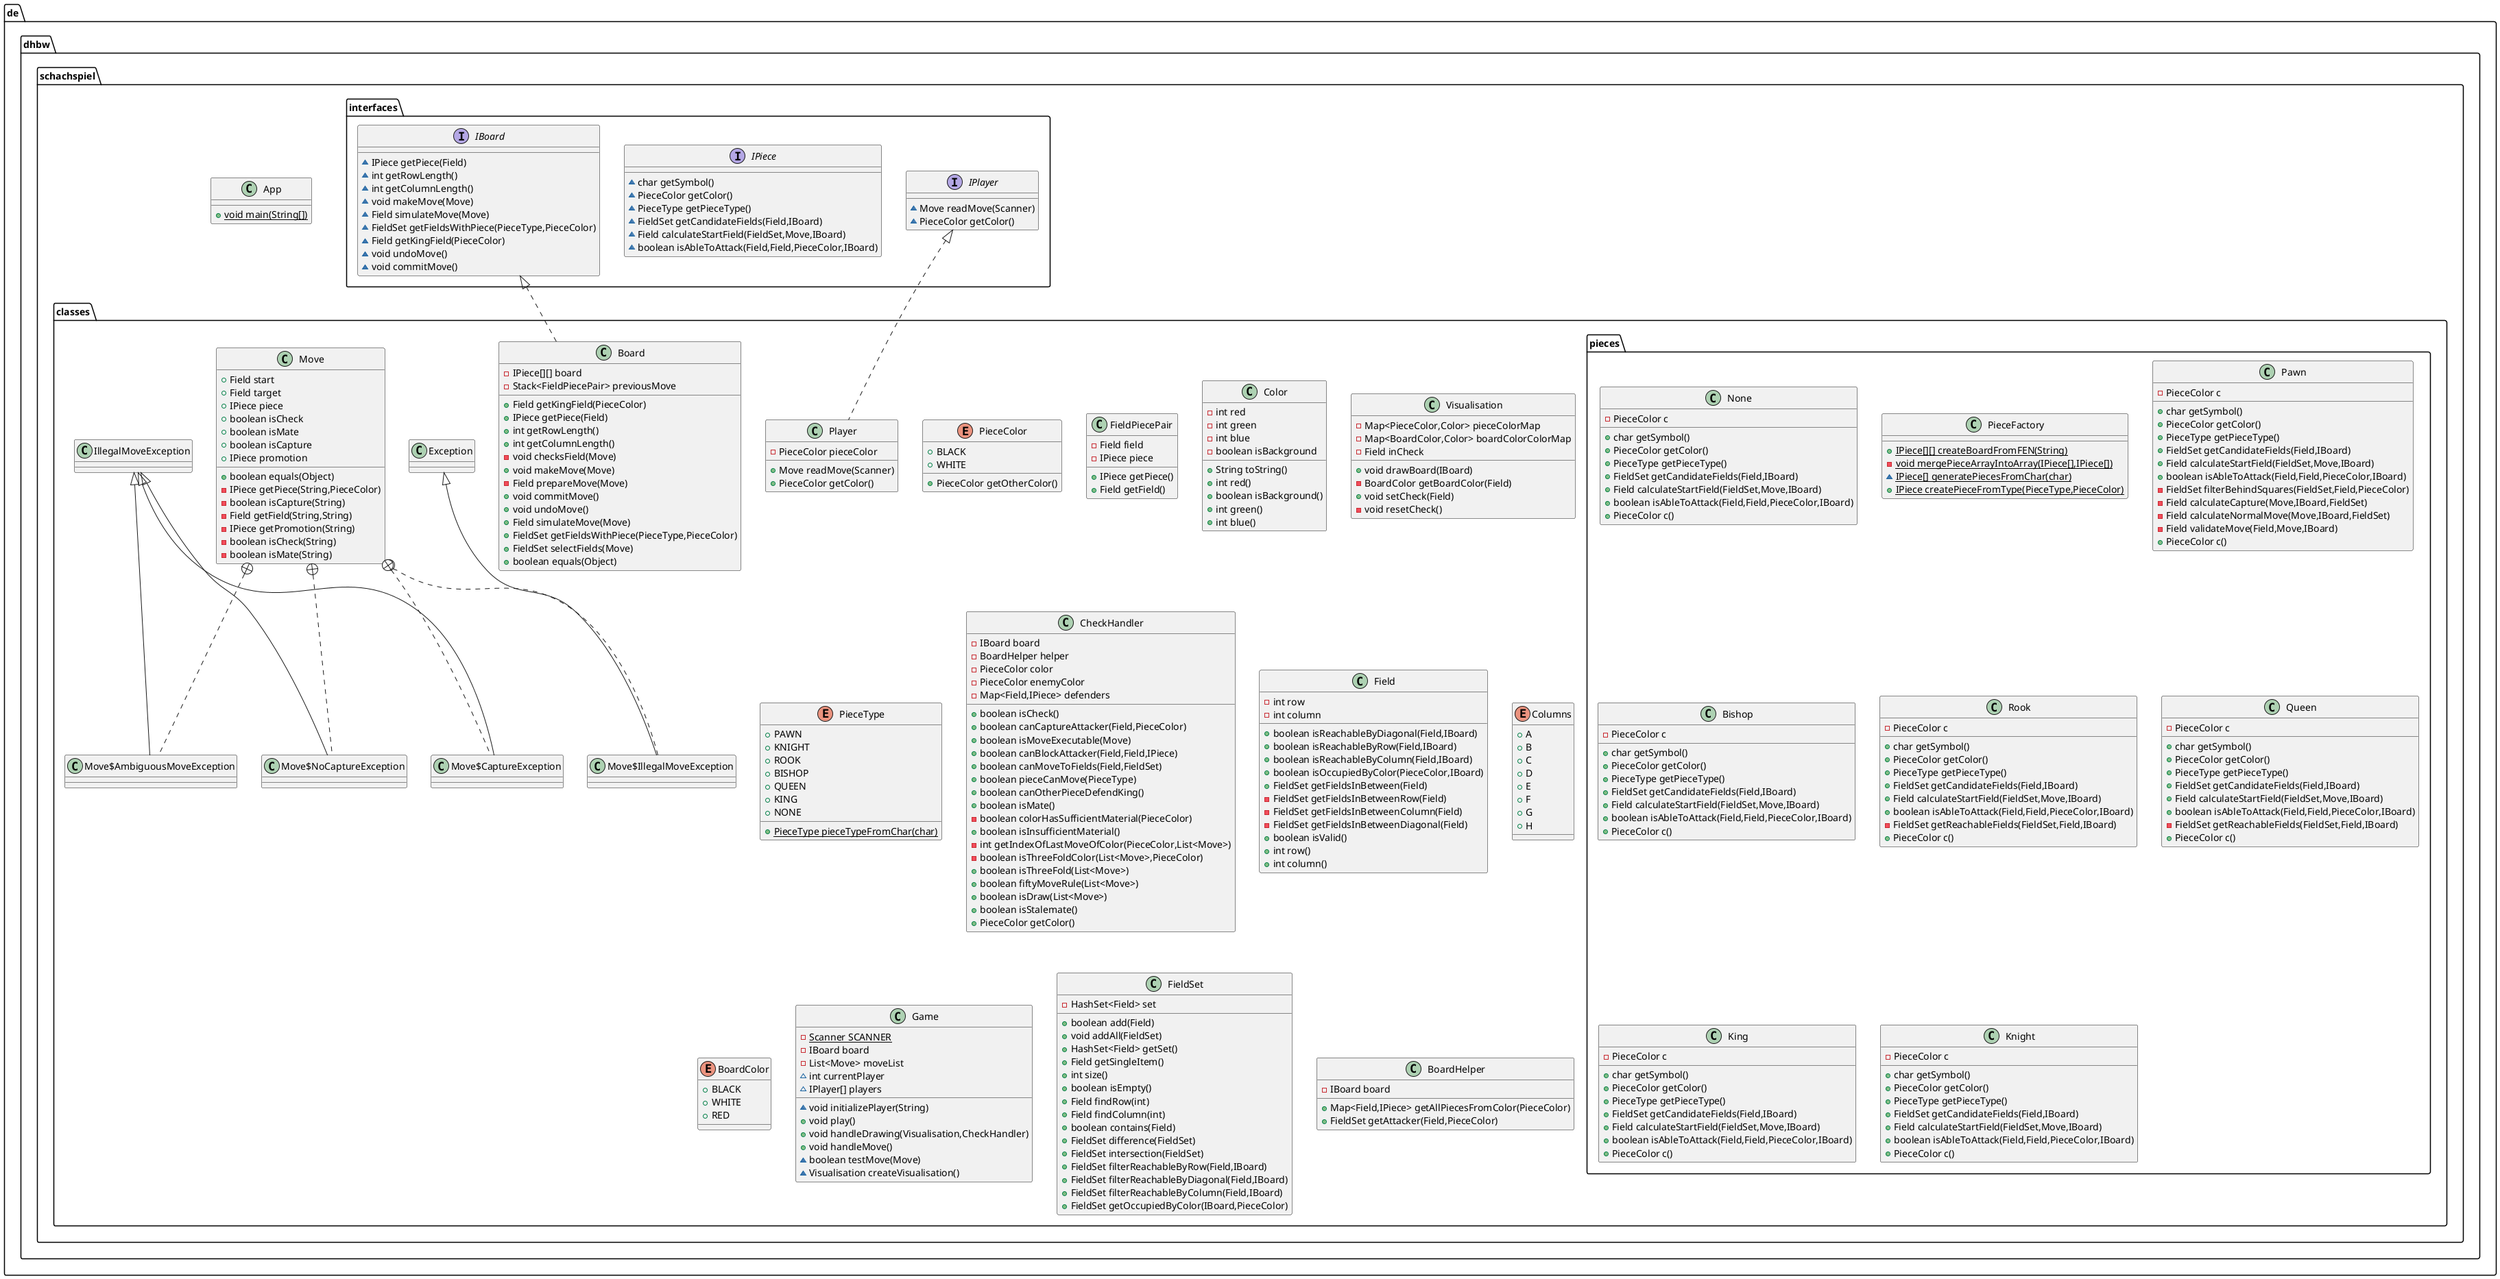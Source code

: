 @startuml
class de.dhbw.schachspiel.classes.pieces.None {
- PieceColor c
+ char getSymbol()
+ PieceColor getColor()
+ PieceType getPieceType()
+ FieldSet getCandidateFields(Field,IBoard)
+ Field calculateStartField(FieldSet,Move,IBoard)
+ boolean isAbleToAttack(Field,Field,PieceColor,IBoard)
+ PieceColor c()
}


enum de.dhbw.schachspiel.classes.PieceColor {
+  BLACK
+  WHITE
+ PieceColor getOtherColor()
}


class de.dhbw.schachspiel.classes.pieces.PieceFactory {
+ {static} IPiece[][] createBoardFromFEN(String)
- {static} void mergePieceArrayIntoArray(IPiece[],IPiece[])
~ {static} IPiece[] generatePiecesFromChar(char)
+ {static} IPiece createPieceFromType(PieceType,PieceColor)
}

interface de.dhbw.schachspiel.interfaces.IPlayer {
~ Move readMove(Scanner)
~ PieceColor getColor()
}

class de.dhbw.schachspiel.classes.pieces.Pawn {
- PieceColor c
+ char getSymbol()
+ PieceColor getColor()
+ PieceType getPieceType()
+ FieldSet getCandidateFields(Field,IBoard)
+ Field calculateStartField(FieldSet,Move,IBoard)
+ boolean isAbleToAttack(Field,Field,PieceColor,IBoard)
- FieldSet filterBehindSquares(FieldSet,Field,PieceColor)
- Field calculateCapture(Move,IBoard,FieldSet)
- Field calculateNormalMove(Move,IBoard,FieldSet)
- Field validateMove(Field,Move,IBoard)
+ PieceColor c()
}


class de.dhbw.schachspiel.classes.Player {
- PieceColor pieceColor
+ Move readMove(Scanner)
+ PieceColor getColor()
}


class de.dhbw.schachspiel.classes.FieldPiecePair {
- Field field
- IPiece piece
+ IPiece getPiece()
+ Field getField()
}


class de.dhbw.schachspiel.classes.pieces.Bishop {
- PieceColor c
+ char getSymbol()
+ PieceColor getColor()
+ PieceType getPieceType()
+ FieldSet getCandidateFields(Field,IBoard)
+ Field calculateStartField(FieldSet,Move,IBoard)
+ boolean isAbleToAttack(Field,Field,PieceColor,IBoard)
+ PieceColor c()
}


class de.dhbw.schachspiel.classes.Color {
- int red
- int green
- int blue
- boolean isBackground
+ String toString()
+ int red()
+ boolean isBackground()
+ int green()
+ int blue()
}


class de.dhbw.schachspiel.classes.pieces.Rook {
- PieceColor c
+ char getSymbol()
+ PieceColor getColor()
+ PieceType getPieceType()
+ FieldSet getCandidateFields(Field,IBoard)
+ Field calculateStartField(FieldSet,Move,IBoard)
+ boolean isAbleToAttack(Field,Field,PieceColor,IBoard)
- FieldSet getReachableFields(FieldSet,Field,IBoard)
+ PieceColor c()
}


class de.dhbw.schachspiel.classes.Visualisation {
- Map<PieceColor,Color> pieceColorMap
- Map<BoardColor,Color> boardColorColorMap
- Field inCheck
+ void drawBoard(IBoard)
- BoardColor getBoardColor(Field)
+ void setCheck(Field)
- void resetCheck()
}


class de.dhbw.schachspiel.classes.Board {
- IPiece[][] board
- Stack<FieldPiecePair> previousMove
+ Field getKingField(PieceColor)
+ IPiece getPiece(Field)
+ int getRowLength()
+ int getColumnLength()
- void checksField(Move)
+ void makeMove(Move)
- Field prepareMove(Move)
+ void commitMove()
+ void undoMove()
+ Field simulateMove(Move)
+ FieldSet getFieldsWithPiece(PieceType,PieceColor)
+ FieldSet selectFields(Move)
+ boolean equals(Object)
}


interface de.dhbw.schachspiel.interfaces.IPiece {
~ char getSymbol()
~ PieceColor getColor()
~ PieceType getPieceType()
~ FieldSet getCandidateFields(Field,IBoard)
~ Field calculateStartField(FieldSet,Move,IBoard)
~ boolean isAbleToAttack(Field,Field,PieceColor,IBoard)
}

enum de.dhbw.schachspiel.classes.PieceType {
+  PAWN
+  KNIGHT
+  ROOK
+  BISHOP
+  QUEEN
+  KING
+  NONE
+ {static} PieceType pieceTypeFromChar(char)
}


class de.dhbw.schachspiel.App {
+ {static} void main(String[])
}

class de.dhbw.schachspiel.classes.CheckHandler {
- IBoard board
- BoardHelper helper
- PieceColor color
- PieceColor enemyColor
- Map<Field,IPiece> defenders
+ boolean isCheck()
+ boolean canCaptureAttacker(Field,PieceColor)
+ boolean isMoveExecutable(Move)
+ boolean canBlockAttacker(Field,Field,IPiece)
+ boolean canMoveToFields(Field,FieldSet)
+ boolean pieceCanMove(PieceType)
+ boolean canOtherPieceDefendKing()
+ boolean isMate()
- boolean colorHasSufficientMaterial(PieceColor)
+ boolean isInsufficientMaterial()
- int getIndexOfLastMoveOfColor(PieceColor,List<Move>)
- boolean isThreeFoldColor(List<Move>,PieceColor)
+ boolean isThreeFold(List<Move>)
+ boolean fiftyMoveRule(List<Move>)
+ boolean isDraw(List<Move>)
+ boolean isStalemate()
+ PieceColor getColor()
}


class de.dhbw.schachspiel.classes.Field {
- int row
- int column
+ boolean isReachableByDiagonal(Field,IBoard)
+ boolean isReachableByRow(Field,IBoard)
+ boolean isReachableByColumn(Field,IBoard)
+ boolean isOccupiedByColor(PieceColor,IBoard)
+ FieldSet getFieldsInBetween(Field)
- FieldSet getFieldsInBetweenRow(Field)
- FieldSet getFieldsInBetweenColumn(Field)
- FieldSet getFieldsInBetweenDiagonal(Field)
+ boolean isValid()
+ int row()
+ int column()
}


class de.dhbw.schachspiel.classes.pieces.Queen {
- PieceColor c
+ char getSymbol()
+ PieceColor getColor()
+ PieceType getPieceType()
+ FieldSet getCandidateFields(Field,IBoard)
+ Field calculateStartField(FieldSet,Move,IBoard)
+ boolean isAbleToAttack(Field,Field,PieceColor,IBoard)
- FieldSet getReachableFields(FieldSet,Field,IBoard)
+ PieceColor c()
}


class de.dhbw.schachspiel.classes.Move {
+ Field start
+ Field target
+ IPiece piece
+ boolean isCheck
+ boolean isMate
+ boolean isCapture
+ IPiece promotion
+ boolean equals(Object)
- IPiece getPiece(String,PieceColor)
- boolean isCapture(String)
- Field getField(String,String)
- IPiece getPromotion(String)
- boolean isCheck(String)
- boolean isMate(String)
}


enum de.dhbw.schachspiel.classes.Columns {
+  A
+  B
+  C
+  D
+  E
+  F
+  G
+  H
}

class de.dhbw.schachspiel.classes.Move$IllegalMoveException {
}
class de.dhbw.schachspiel.classes.Move$AmbiguousMoveException {
}
class de.dhbw.schachspiel.classes.Move$NoCaptureException {
}
class de.dhbw.schachspiel.classes.Move$CaptureException {
}
enum de.dhbw.schachspiel.classes.BoardColor {
+  BLACK
+  WHITE
+  RED
}

class de.dhbw.schachspiel.classes.Game {
- {static} Scanner SCANNER
- IBoard board
- List<Move> moveList
~ int currentPlayer
~ IPlayer[] players
~ void initializePlayer(String)
+ void play()
+ void handleDrawing(Visualisation,CheckHandler)
+ void handleMove()
~ boolean testMove(Move)
~ Visualisation createVisualisation()
}


class de.dhbw.schachspiel.classes.FieldSet {
- HashSet<Field> set
+ boolean add(Field)
+ void addAll(FieldSet)
+ HashSet<Field> getSet()
+ Field getSingleItem()
+ int size()
+ boolean isEmpty()
+ Field findRow(int)
+ Field findColumn(int)
+ boolean contains(Field)
+ FieldSet difference(FieldSet)
+ FieldSet intersection(FieldSet)
+ FieldSet filterReachableByRow(Field,IBoard)
+ FieldSet filterReachableByDiagonal(Field,IBoard)
+ FieldSet filterReachableByColumn(Field,IBoard)
+ FieldSet getOccupiedByColor(IBoard,PieceColor)
}


class de.dhbw.schachspiel.classes.pieces.King {
- PieceColor c
+ char getSymbol()
+ PieceColor getColor()
+ PieceType getPieceType()
+ FieldSet getCandidateFields(Field,IBoard)
+ Field calculateStartField(FieldSet,Move,IBoard)
+ boolean isAbleToAttack(Field,Field,PieceColor,IBoard)
+ PieceColor c()
}


class de.dhbw.schachspiel.classes.BoardHelper {
- IBoard board
+ Map<Field,IPiece> getAllPiecesFromColor(PieceColor)
+ FieldSet getAttacker(Field,PieceColor)
}


class de.dhbw.schachspiel.classes.pieces.Knight {
- PieceColor c
+ char getSymbol()
+ PieceColor getColor()
+ PieceType getPieceType()
+ FieldSet getCandidateFields(Field,IBoard)
+ Field calculateStartField(FieldSet,Move,IBoard)
+ boolean isAbleToAttack(Field,Field,PieceColor,IBoard)
+ PieceColor c()
}


interface de.dhbw.schachspiel.interfaces.IBoard {
~ IPiece getPiece(Field)
~ int getRowLength()
~ int getColumnLength()
~ void makeMove(Move)
~ Field simulateMove(Move)
~ FieldSet getFieldsWithPiece(PieceType,PieceColor)
~ Field getKingField(PieceColor)
~ void undoMove()
~ void commitMove()
}



de.dhbw.schachspiel.interfaces.IPlayer <|.. de.dhbw.schachspiel.classes.Player
de.dhbw.schachspiel.interfaces.IBoard <|.. de.dhbw.schachspiel.classes.Board
de.dhbw.schachspiel.classes.Move +.. de.dhbw.schachspiel.classes.Move$IllegalMoveException
de.dhbw.schachspiel.classes.Exception <|-- de.dhbw.schachspiel.classes.Move$IllegalMoveException
de.dhbw.schachspiel.classes.Move +.. de.dhbw.schachspiel.classes.Move$AmbiguousMoveException
de.dhbw.schachspiel.classes.IllegalMoveException <|-- de.dhbw.schachspiel.classes.Move$AmbiguousMoveException
de.dhbw.schachspiel.classes.Move +.. de.dhbw.schachspiel.classes.Move$NoCaptureException
de.dhbw.schachspiel.classes.IllegalMoveException <|-- de.dhbw.schachspiel.classes.Move$NoCaptureException
de.dhbw.schachspiel.classes.Move +.. de.dhbw.schachspiel.classes.Move$CaptureException
de.dhbw.schachspiel.classes.IllegalMoveException <|-- de.dhbw.schachspiel.classes.Move$CaptureException
@enduml